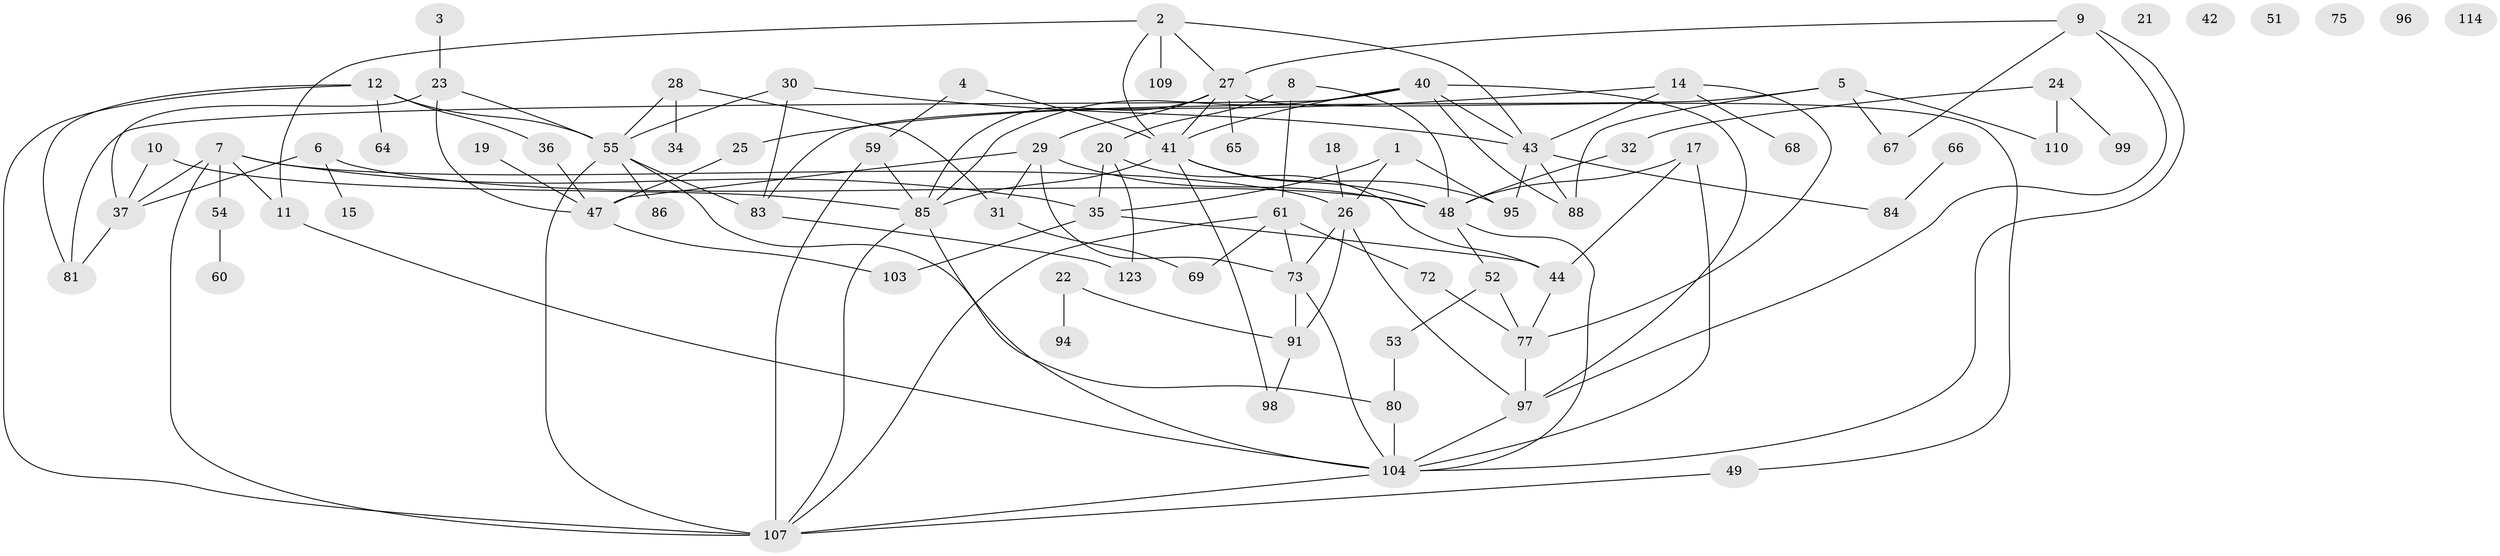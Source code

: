 // Generated by graph-tools (version 1.1) at 2025/23/03/03/25 07:23:28]
// undirected, 81 vertices, 128 edges
graph export_dot {
graph [start="1"]
  node [color=gray90,style=filled];
  1 [super="+74"];
  2 [super="+45"];
  3;
  4;
  5 [super="+39"];
  6 [super="+58"];
  7 [super="+63"];
  8 [super="+13"];
  9 [super="+122"];
  10;
  11 [super="+50"];
  12 [super="+79"];
  14 [super="+16"];
  15;
  17;
  18;
  19;
  20 [super="+33"];
  21;
  22;
  23 [super="+112"];
  24 [super="+115"];
  25 [super="+57"];
  26 [super="+78"];
  27 [super="+38"];
  28;
  29 [super="+71"];
  30;
  31 [super="+46"];
  32 [super="+100"];
  34;
  35 [super="+121"];
  36;
  37 [super="+102"];
  40 [super="+120"];
  41 [super="+113"];
  42 [super="+93"];
  43 [super="+76"];
  44 [super="+118"];
  47 [super="+90"];
  48 [super="+82"];
  49 [super="+62"];
  51;
  52 [super="+56"];
  53;
  54;
  55 [super="+70"];
  59 [super="+87"];
  60 [super="+106"];
  61;
  64;
  65;
  66;
  67;
  68;
  69;
  72 [super="+89"];
  73 [super="+116"];
  75 [super="+92"];
  77 [super="+101"];
  80;
  81;
  83 [super="+108"];
  84;
  85;
  86;
  88;
  91 [super="+117"];
  94;
  95;
  96;
  97 [super="+105"];
  98;
  99;
  103;
  104 [super="+111"];
  107 [super="+119"];
  109;
  110 [super="+124"];
  114;
  123;
  1 -- 35;
  1 -- 95;
  1 -- 26;
  2 -- 41;
  2 -- 109;
  2 -- 43;
  2 -- 27;
  2 -- 11;
  3 -- 23;
  4 -- 59;
  4 -- 41;
  5 -- 67;
  5 -- 88;
  5 -- 110;
  5 -- 83;
  6 -- 48;
  6 -- 37;
  6 -- 15;
  7 -- 11 [weight=2];
  7 -- 26 [weight=2];
  7 -- 35;
  7 -- 54;
  7 -- 107;
  7 -- 37;
  8 -- 20;
  8 -- 48;
  8 -- 61;
  9 -- 97;
  9 -- 104;
  9 -- 67;
  9 -- 27;
  10 -- 37;
  10 -- 85;
  11 -- 104;
  12 -- 36;
  12 -- 64;
  12 -- 107;
  12 -- 81;
  12 -- 55;
  14 -- 25;
  14 -- 68;
  14 -- 77;
  14 -- 43;
  17 -- 48;
  17 -- 104;
  17 -- 44;
  18 -- 26;
  19 -- 47;
  20 -- 123;
  20 -- 44;
  20 -- 35;
  22 -- 94;
  22 -- 91;
  23 -- 55;
  23 -- 47;
  23 -- 37;
  24 -- 99;
  24 -- 110;
  24 -- 32;
  25 -- 47;
  26 -- 91;
  26 -- 97;
  26 -- 73 [weight=2];
  27 -- 65;
  27 -- 49;
  27 -- 85;
  27 -- 41;
  27 -- 29;
  28 -- 31;
  28 -- 34;
  28 -- 55;
  29 -- 73;
  29 -- 48;
  29 -- 31;
  29 -- 47;
  30 -- 43;
  30 -- 55;
  30 -- 83;
  31 -- 69;
  32 -- 48;
  35 -- 103;
  35 -- 44;
  36 -- 47;
  37 -- 81;
  40 -- 85;
  40 -- 88;
  40 -- 41;
  40 -- 97;
  40 -- 81;
  40 -- 43;
  41 -- 85;
  41 -- 95;
  41 -- 98;
  41 -- 48;
  43 -- 84;
  43 -- 88;
  43 -- 95 [weight=2];
  44 -- 77;
  47 -- 103;
  48 -- 104;
  48 -- 52;
  49 -- 107;
  52 -- 77;
  52 -- 53;
  53 -- 80;
  54 -- 60;
  55 -- 80;
  55 -- 86;
  55 -- 107;
  55 -- 83;
  59 -- 85;
  59 -- 107 [weight=2];
  61 -- 69;
  61 -- 107;
  61 -- 73;
  61 -- 72;
  66 -- 84;
  72 -- 77;
  73 -- 104;
  73 -- 91;
  77 -- 97;
  80 -- 104;
  83 -- 123;
  85 -- 104;
  85 -- 107;
  91 -- 98;
  97 -- 104;
  104 -- 107;
}
